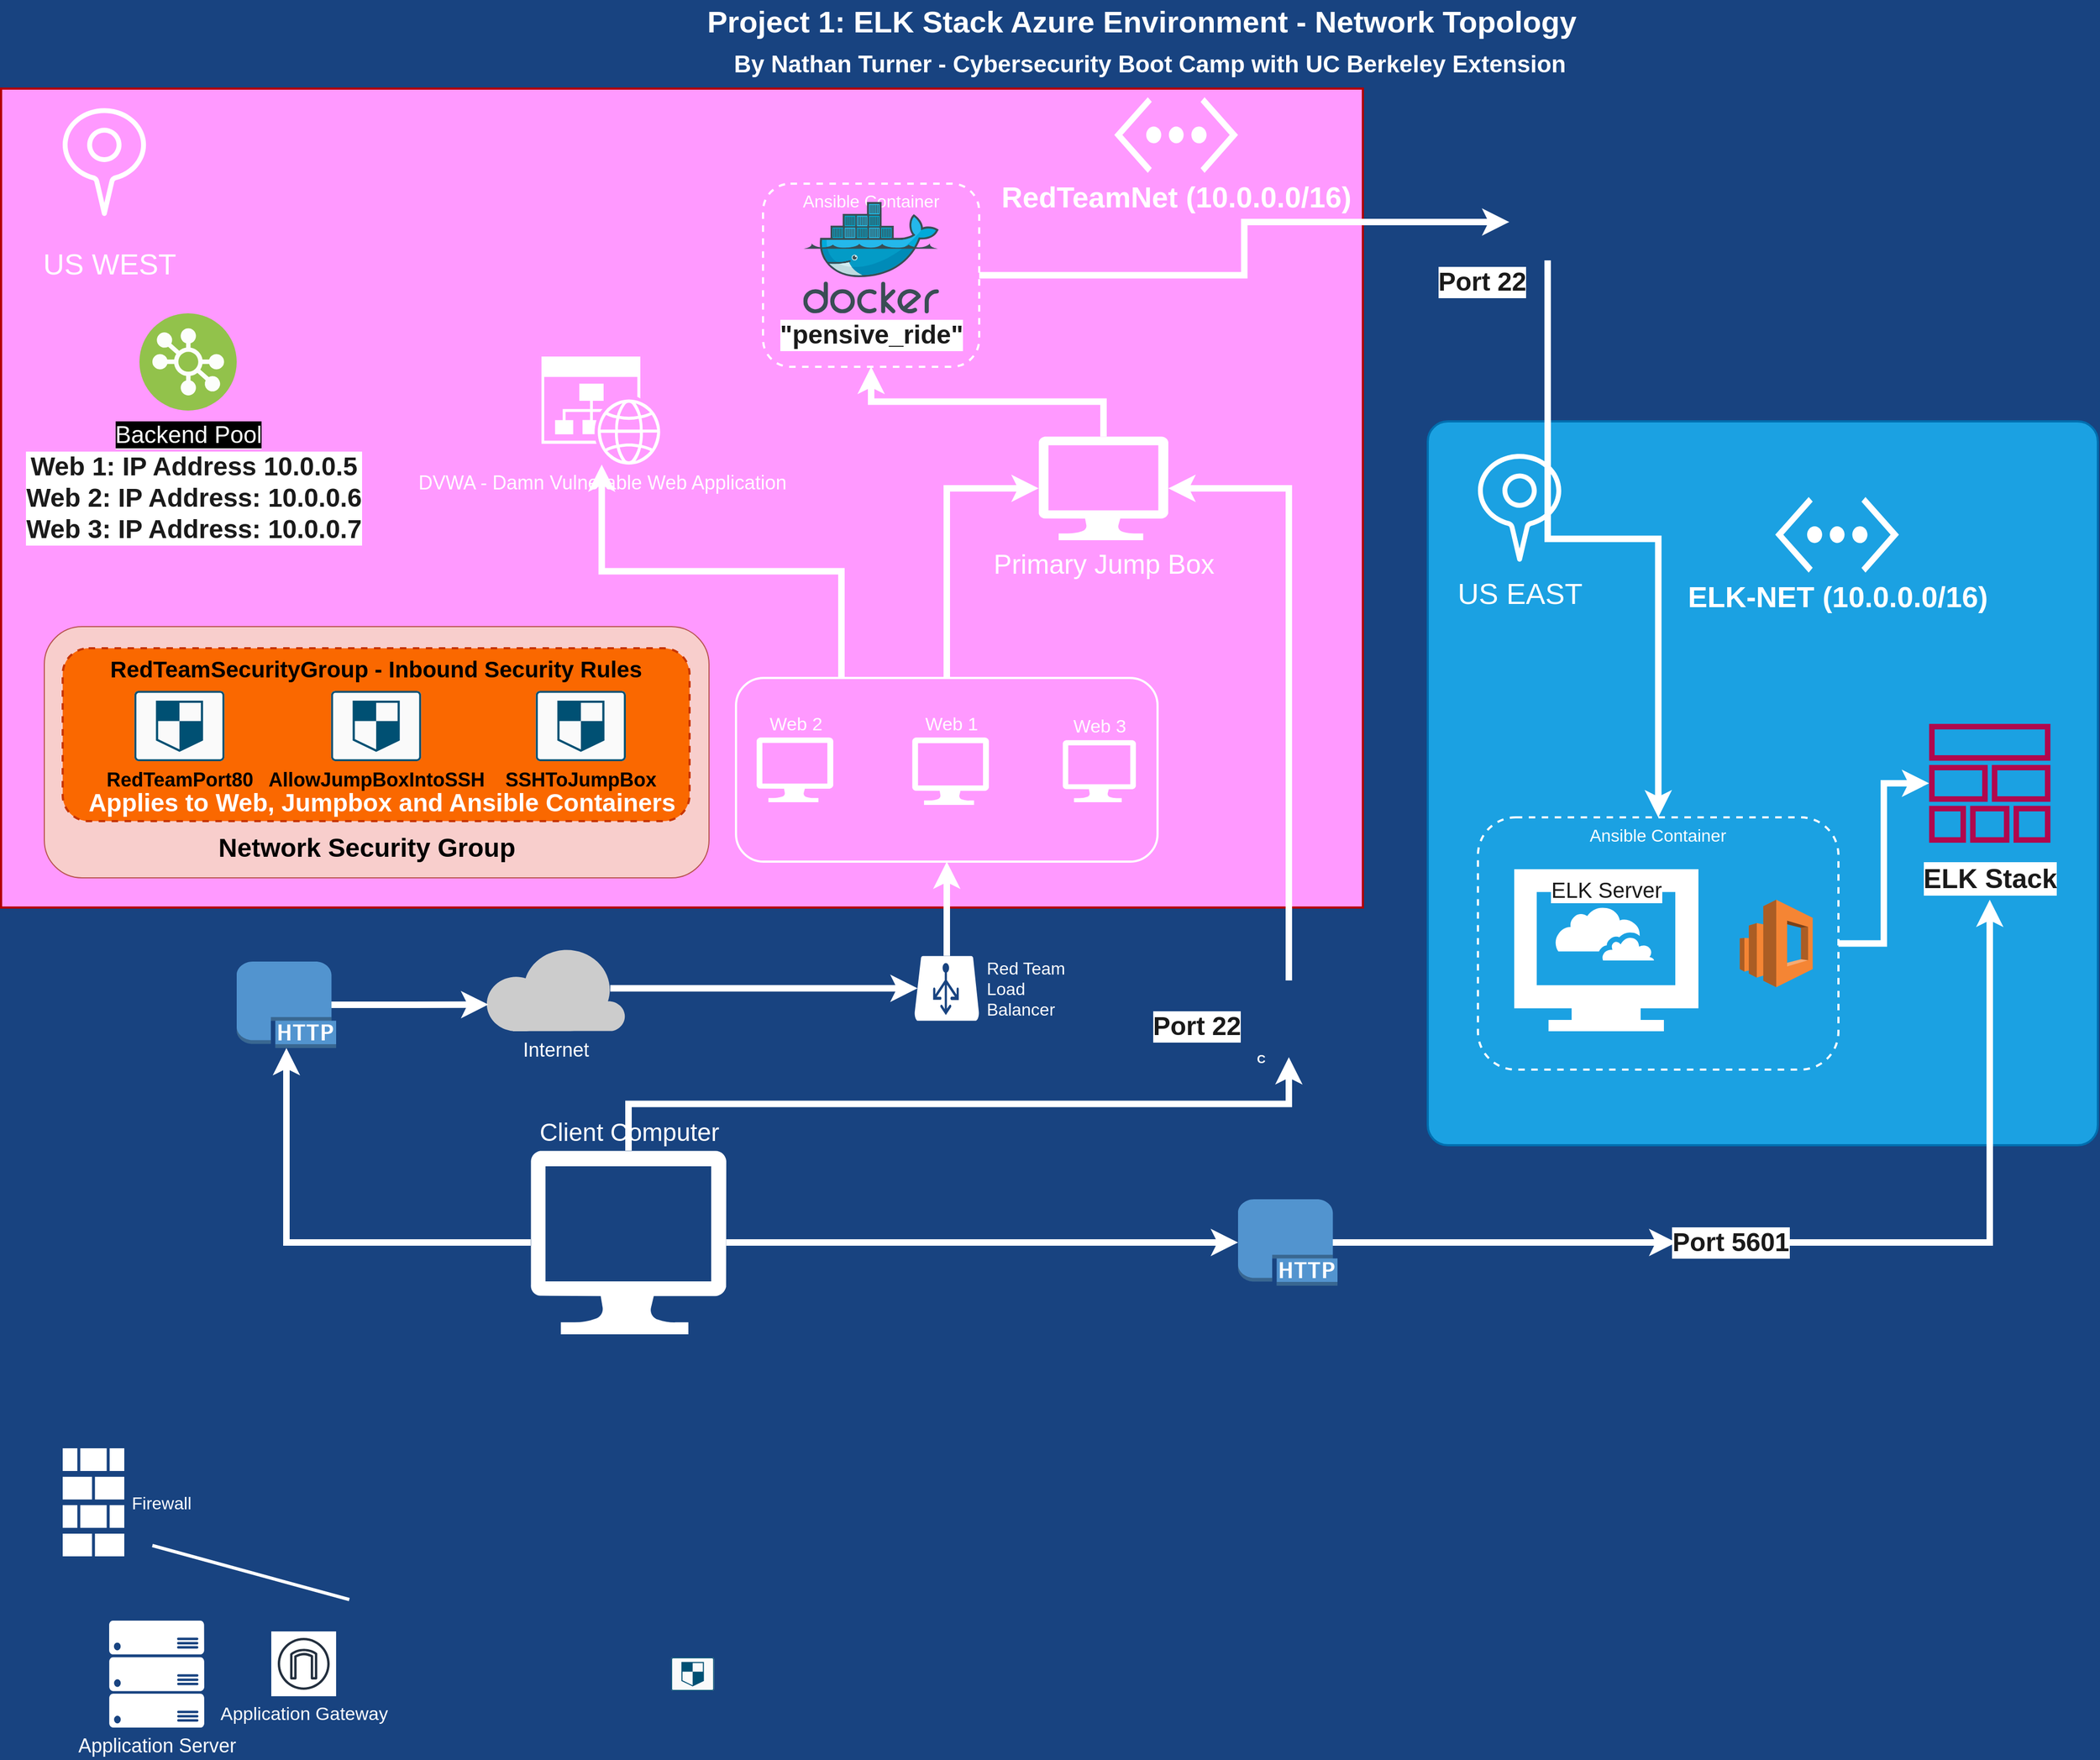 <mxfile version="17.2.4" type="device"><diagram name="Page-1" id="7a6c530e-6e37-e111-ec74-82921da8cc10"><mxGraphModel dx="4478.5" dy="2442" grid="1" gridSize="10" guides="1" tooltips="1" connect="1" arrows="1" fold="1" page="1" pageScale="1.5" pageWidth="1169" pageHeight="826" background="#184380" math="0" shadow="0"><root><mxCell id="0" style=";html=1;"/><mxCell id="1" style=";html=1;" parent="0"/><mxCell id="QRQrrQR3gYL5zSRbixl2-4" value="" style="rounded=0;whiteSpace=wrap;html=1;shadow=0;strokeWidth=2;fillColor=#FF99FF;fontSize=12;fontColor=#ffffff;align=center;strokeColor=#B20000;glass=0;" parent="1" vertex="1"><mxGeometry x="-10" y="-218" width="1260" height="758" as="geometry"/></mxCell><mxCell id="23046e2b9bb16c14-116" value="" style="whiteSpace=wrap;html=1;rounded=1;shadow=0;strokeColor=#006EAF;strokeWidth=2;fillColor=#1ba1e2;fontSize=20;align=center;arcSize=3;verticalAlign=top;spacingTop=4;fontColor=#ffffff;" parent="1" vertex="1"><mxGeometry x="1310" y="90" width="620" height="670" as="geometry"/></mxCell><mxCell id="Pz1ARx2v6KlYOl2m654R-72" value="" style="rounded=1;whiteSpace=wrap;html=1;fontSize=18;fillColor=#f8cecc;strokeColor=#b85450;" parent="1" vertex="1"><mxGeometry x="30" y="280" width="615" height="232.5" as="geometry"/></mxCell><mxCell id="hTROoj4Oew7fwjWLL6-T-73" style="edgeStyle=orthogonalEdgeStyle;rounded=0;jumpSize=18;orthogonalLoop=1;jettySize=auto;html=1;exitX=0.89;exitY=0.5;exitDx=0;exitDy=0;exitPerimeter=0;entryX=0.05;entryY=0.5;entryDx=0;entryDy=0;entryPerimeter=0;fontSize=22;fontColor=#1A1A1A;strokeColor=#FFFFFF;strokeWidth=6;" edge="1" parent="1" source="Pz1ARx2v6KlYOl2m654R-2" target="23046e2b9bb16c14-63"><mxGeometry relative="1" as="geometry"/></mxCell><mxCell id="Pz1ARx2v6KlYOl2m654R-2" value="Internet" style="verticalLabelPosition=bottom;html=1;verticalAlign=top;align=center;strokeColor=none;fillColor=#CCCCCC;shape=mxgraph.azure.cloud;fontSize=18;fontColor=#FFFFFF;" parent="1" vertex="1"><mxGeometry x="437.5" y="575" width="130.5" height="79.5" as="geometry"/></mxCell><mxCell id="hTROoj4Oew7fwjWLL6-T-52" style="edgeStyle=orthogonalEdgeStyle;rounded=0;jumpSize=18;orthogonalLoop=1;jettySize=auto;html=1;exitX=0.5;exitY=0;exitDx=0;exitDy=0;exitPerimeter=0;entryX=0.5;entryY=1;entryDx=0;entryDy=0;fontSize=22;fontColor=#1A1A1A;strokeColor=#FFFFFF;strokeWidth=6;" edge="1" parent="1" source="23046e2b9bb16c14-53" target="Pz1ARx2v6KlYOl2m654R-51"><mxGeometry relative="1" as="geometry"/></mxCell><mxCell id="23046e2b9bb16c14-53" value="&lt;font style=&quot;font-size: 25px&quot; color=&quot;#ffffff&quot;&gt;Primary Jump Box&lt;/font&gt;" style="verticalLabelPosition=bottom;html=1;verticalAlign=top;strokeColor=none;fillColor=#FFFFFF;shape=mxgraph.azure.computer;rounded=0;shadow=0;fontSize=12;fontColor=#000000;align=center;" parent="1" vertex="1"><mxGeometry x="950" y="104" width="120" height="96" as="geometry"/></mxCell><mxCell id="23046e2b9bb16c14-62" value="&lt;font style=&quot;font-size: 16px&quot;&gt;Firewall&lt;/font&gt;" style="shadow=0;dashed=0;html=1;strokeColor=none;labelPosition=right;verticalLabelPosition=middle;verticalAlign=middle;shape=mxgraph.office.concepts.firewall;fillColor=#FFFFFF;rounded=1;fontSize=11;fontColor=#FFFFFF;align=left;spacingLeft=5;" parent="1" vertex="1"><mxGeometry x="47" y="1040.5" width="57" height="100" as="geometry"/></mxCell><mxCell id="hTROoj4Oew7fwjWLL6-T-17" style="edgeStyle=orthogonalEdgeStyle;rounded=0;jumpSize=18;orthogonalLoop=1;jettySize=auto;html=1;exitX=0.5;exitY=0;exitDx=0;exitDy=0;exitPerimeter=0;entryX=0.5;entryY=1;entryDx=0;entryDy=0;fontSize=27;fontColor=#FFFFFF;strokeColor=#FFFFFF;strokeWidth=6;" edge="1" parent="1" source="23046e2b9bb16c14-63" target="Pz1ARx2v6KlYOl2m654R-50"><mxGeometry relative="1" as="geometry"/></mxCell><mxCell id="23046e2b9bb16c14-63" value="&lt;font style=&quot;font-size: 16px&quot;&gt;Red Team&lt;br&gt;&lt;/font&gt;&lt;div style=&quot;font-size: 16px&quot;&gt;&lt;font style=&quot;font-size: 16px&quot;&gt;Load&lt;/font&gt;&lt;/div&gt;&lt;div style=&quot;font-size: 16px&quot;&gt;&lt;font style=&quot;font-size: 16px&quot;&gt;Balancer&lt;/font&gt;&lt;/div&gt;" style="verticalLabelPosition=middle;html=1;verticalAlign=middle;strokeColor=none;fillColor=#FFFFFF;shape=mxgraph.azure.azure_load_balancer;rounded=1;shadow=0;dashed=1;fontSize=11;fontColor=#FFFFFF;align=left;labelPosition=right;spacingLeft=5;" parent="1" vertex="1"><mxGeometry x="835" y="584.75" width="60" height="60" as="geometry"/></mxCell><mxCell id="23046e2b9bb16c14-83" value="C" style="text;html=1;strokeColor=none;fillColor=none;align=center;verticalAlign=middle;whiteSpace=wrap;rounded=1;shadow=0;fontSize=11;fontColor=#FFFFFF;fontStyle=1" parent="1" vertex="1"><mxGeometry x="1146" y="670" width="20" height="20" as="geometry"/></mxCell><mxCell id="23046e2b9bb16c14-113" value="&lt;font style=&quot;font-size: 28px&quot;&gt;Project 1: ELK Stack Azure Environment - Network Topology&lt;/font&gt;" style="text;strokeColor=none;fillColor=none;html=1;fontSize=24;fontStyle=1;verticalAlign=middle;align=center;rounded=0;shadow=0;fontColor=#FFFFFF;" parent="1" vertex="1"><mxGeometry x="290" y="-300" width="1510" height="40" as="geometry"/></mxCell><mxCell id="23046e2b9bb16c14-114" value="&lt;b&gt;&lt;font color=&quot;#ffffff&quot; style=&quot;font-size: 22px&quot;&gt;By Nathan Turner - Cybersecurity Boot Camp with UC Berkeley Extension&lt;/font&gt;&lt;/b&gt;" style="text;html=1;strokeColor=none;fillColor=none;align=center;verticalAlign=middle;whiteSpace=wrap;rounded=0;shadow=0;fontSize=10;fontColor=#009BFF;" parent="1" vertex="1"><mxGeometry x="290" y="-250" width="1526" height="20" as="geometry"/></mxCell><mxCell id="hTROoj4Oew7fwjWLL6-T-27" style="edgeStyle=orthogonalEdgeStyle;rounded=0;jumpSize=18;orthogonalLoop=1;jettySize=auto;html=1;exitX=0.5;exitY=0;exitDx=0;exitDy=0;exitPerimeter=0;entryX=0.5;entryY=1;entryDx=0;entryDy=0;fontSize=27;fontColor=#FFFFFF;strokeColor=#FFFFFF;strokeWidth=6;" edge="1" parent="1" source="Pz1ARx2v6KlYOl2m654R-6" target="hTROoj4Oew7fwjWLL6-T-23"><mxGeometry relative="1" as="geometry"/></mxCell><mxCell id="hTROoj4Oew7fwjWLL6-T-32" style="edgeStyle=orthogonalEdgeStyle;rounded=0;jumpSize=18;orthogonalLoop=1;jettySize=auto;html=1;exitX=1;exitY=0.5;exitDx=0;exitDy=0;exitPerimeter=0;entryX=0;entryY=0.5;entryDx=0;entryDy=0;entryPerimeter=0;fontSize=27;fontColor=#1A1A1A;strokeColor=#FFFFFF;strokeWidth=6;" edge="1" parent="1" source="Pz1ARx2v6KlYOl2m654R-6" target="hTROoj4Oew7fwjWLL6-T-31"><mxGeometry relative="1" as="geometry"/></mxCell><mxCell id="hTROoj4Oew7fwjWLL6-T-61" style="edgeStyle=orthogonalEdgeStyle;rounded=0;jumpSize=18;orthogonalLoop=1;jettySize=auto;html=1;exitX=0;exitY=0.5;exitDx=0;exitDy=0;exitPerimeter=0;entryX=0.5;entryY=1;entryDx=0;entryDy=0;entryPerimeter=0;fontSize=22;fontColor=#1A1A1A;strokeColor=#FFFFFF;strokeWidth=6;" edge="1" parent="1" source="Pz1ARx2v6KlYOl2m654R-6" target="hTROoj4Oew7fwjWLL6-T-6"><mxGeometry relative="1" as="geometry"/></mxCell><mxCell id="Pz1ARx2v6KlYOl2m654R-6" value="&lt;font style=&quot;font-size: 23px&quot;&gt;Client Computer&lt;/font&gt;" style="verticalLabelPosition=top;html=1;verticalAlign=bottom;strokeColor=none;fillColor=#FFFFFF;shape=mxgraph.azure.computer;rounded=0;shadow=0;fontSize=10;fontColor=#FFFFFF;align=center;labelPosition=center;" parent="1" vertex="1"><mxGeometry x="480" y="765" width="181" height="170" as="geometry"/></mxCell><mxCell id="Pz1ARx2v6KlYOl2m654R-8" value="&lt;font style=&quot;font-size: 17px&quot;&gt;Web 3&lt;/font&gt;" style="verticalLabelPosition=top;html=1;verticalAlign=bottom;strokeColor=none;fillColor=#FFFFFF;shape=mxgraph.azure.computer;rounded=0;shadow=0;fontSize=10;fontColor=#FFFFFF;align=center;labelPosition=center;" parent="1" vertex="1"><mxGeometry x="972.25" y="385" width="67.75" height="57.5" as="geometry"/></mxCell><mxCell id="Pz1ARx2v6KlYOl2m654R-7" value="&lt;font style=&quot;font-size: 17px&quot;&gt;Web 2&lt;/font&gt;" style="verticalLabelPosition=top;html=1;verticalAlign=bottom;strokeColor=none;fillColor=#FFFFFF;shape=mxgraph.azure.computer;rounded=0;shadow=0;fontSize=10;fontColor=#FFFFFF;align=center;labelPosition=center;" parent="1" vertex="1"><mxGeometry x="689" y="382.5" width="71" height="60" as="geometry"/></mxCell><mxCell id="Pz1ARx2v6KlYOl2m654R-23" value="&lt;b style=&quot;font-size: 27px&quot;&gt;RedTeamNet (10.0.0.0/16)&lt;br&gt;&lt;br&gt;&lt;/b&gt;" style="verticalLabelPosition=bottom;html=1;verticalAlign=top;align=center;strokeColor=none;fillColor=#FFFFFF;shape=mxgraph.azure.virtual_network;pointerEvents=1;fontSize=18;fontColor=#FFFFFF;" parent="1" vertex="1"><mxGeometry x="1020" y="-210" width="114.5" height="70" as="geometry"/></mxCell><mxCell id="hTROoj4Oew7fwjWLL6-T-66" style="edgeStyle=orthogonalEdgeStyle;rounded=0;jumpSize=18;orthogonalLoop=1;jettySize=auto;html=1;exitX=1;exitY=0.5;exitDx=0;exitDy=0;entryX=0;entryY=0.5;entryDx=0;entryDy=0;fontSize=22;fontColor=#1A1A1A;strokeColor=#FFFFFF;strokeWidth=6;" edge="1" parent="1" source="Pz1ARx2v6KlYOl2m654R-51" target="hTROoj4Oew7fwjWLL6-T-54"><mxGeometry relative="1" as="geometry"/></mxCell><mxCell id="Pz1ARx2v6KlYOl2m654R-51" value="&lt;font style=&quot;font-size: 16px&quot;&gt;Ansible Container&lt;/font&gt;" style="rounded=1;whiteSpace=wrap;html=1;shadow=0;strokeWidth=2;fillColor=none;fontSize=11;fontColor=#FFFFFF;align=center;strokeColor=#FFFFFF;dashed=1;verticalAlign=top;" parent="1" vertex="1"><mxGeometry x="695" y="-130" width="200" height="169.5" as="geometry"/></mxCell><mxCell id="hTROoj4Oew7fwjWLL6-T-25" style="edgeStyle=orthogonalEdgeStyle;rounded=0;jumpSize=18;orthogonalLoop=1;jettySize=auto;html=1;exitX=0.5;exitY=0;exitDx=0;exitDy=0;entryX=0;entryY=0.5;entryDx=0;entryDy=0;entryPerimeter=0;fontSize=27;fontColor=#FFFFFF;strokeColor=#FFFFFF;strokeWidth=6;" edge="1" parent="1" source="Pz1ARx2v6KlYOl2m654R-50" target="23046e2b9bb16c14-53"><mxGeometry relative="1" as="geometry"/></mxCell><mxCell id="hTROoj4Oew7fwjWLL6-T-82" style="edgeStyle=orthogonalEdgeStyle;rounded=0;jumpSize=18;orthogonalLoop=1;jettySize=auto;html=1;exitX=0.25;exitY=0;exitDx=0;exitDy=0;fontSize=22;fontColor=#1A1A1A;strokeColor=#FFFFFF;strokeWidth=6;" edge="1" parent="1" source="Pz1ARx2v6KlYOl2m654R-50" target="Pz1ARx2v6KlYOl2m654R-58"><mxGeometry relative="1" as="geometry"/></mxCell><mxCell id="Pz1ARx2v6KlYOl2m654R-50" value="" style="rounded=1;whiteSpace=wrap;html=1;shadow=0;strokeWidth=2;fillColor=none;fontSize=12;fontColor=#000000;align=center;strokeColor=#FFFFFF;" parent="1" vertex="1"><mxGeometry x="670" y="327.5" width="390" height="170" as="geometry"/></mxCell><mxCell id="Pz1ARx2v6KlYOl2m654R-1" value="&lt;font style=&quot;font-size: 17px&quot;&gt;Web 1&lt;/font&gt;" style="verticalLabelPosition=top;html=1;verticalAlign=bottom;strokeColor=none;fillColor=#FFFFFF;shape=mxgraph.azure.computer;rounded=0;shadow=0;fontSize=10;fontColor=#FFFFFF;align=center;labelPosition=center;" parent="1" vertex="1"><mxGeometry x="833" y="382.5" width="71" height="62.5" as="geometry"/></mxCell><mxCell id="Pz1ARx2v6KlYOl2m654R-58" value="DVWA - Damn Vulnerable Web Application" style="verticalLabelPosition=bottom;html=1;verticalAlign=top;align=center;strokeColor=none;fillColor=#FFFFFF;shape=mxgraph.azure.website_generic;pointerEvents=1;fontSize=18;fontColor=#FFFFFF;" parent="1" vertex="1"><mxGeometry x="490" y="30" width="111.5" height="100" as="geometry"/></mxCell><mxCell id="Pz1ARx2v6KlYOl2m654R-62" value="Application Server" style="verticalLabelPosition=bottom;html=1;verticalAlign=top;align=center;strokeColor=none;fillColor=#FFFFFF;shape=mxgraph.azure.server_rack;fontSize=18;fontColor=#FFFFFF;" parent="1" vertex="1"><mxGeometry x="90" y="1200" width="88" height="99" as="geometry"/></mxCell><mxCell id="QRQrrQR3gYL5zSRbixl2-3" value="Network Security Group" style="text;strokeColor=none;fillColor=none;html=1;fontSize=24;fontStyle=1;verticalAlign=middle;align=center;" parent="1" vertex="1"><mxGeometry x="255" y="462.5" width="145" height="45" as="geometry"/></mxCell><mxCell id="QRQrrQR3gYL5zSRbixl2-7" value="&lt;font color=&quot;#ffffff&quot;&gt;&lt;span style=&quot;font-size: 17px&quot;&gt;Application Gateway&lt;/span&gt;&lt;/font&gt;" style="sketch=0;outlineConnect=0;fontColor=#232F3E;gradientColor=none;strokeColor=#232F3E;fillColor=#ffffff;dashed=0;verticalLabelPosition=bottom;verticalAlign=top;align=center;html=1;fontSize=12;fontStyle=0;aspect=fixed;shape=mxgraph.aws4.resourceIcon;resIcon=mxgraph.aws4.internet_gateway;labelBackgroundColor=none;" parent="1" vertex="1"><mxGeometry x="240" y="1210" width="60" height="60" as="geometry"/></mxCell><mxCell id="Pz1ARx2v6KlYOl2m654R-18" value="&lt;span style=&quot;font-size: 21px&quot;&gt;&lt;b&gt;RedTeamSecurityGroup - Inbound Security Rules&lt;/b&gt;&lt;/span&gt;" style="rounded=1;whiteSpace=wrap;html=1;shadow=0;strokeWidth=2;fillColor=#fa6800;fontSize=11;fontColor=#000000;align=center;strokeColor=#C73500;dashed=1;verticalAlign=top;" parent="1" vertex="1"><mxGeometry x="47" y="300" width="580" height="160" as="geometry"/></mxCell><mxCell id="Pz1ARx2v6KlYOl2m654R-57" value="&lt;font color=&quot;#000000&quot;&gt;&lt;b&gt;RedTeamPort80&lt;/b&gt;&lt;/font&gt;" style="sketch=0;points=[[0.015,0.015,0],[0.985,0.015,0],[0.985,0.985,0],[0.015,0.985,0],[0.25,0,0],[0.5,0,0],[0.75,0,0],[1,0.25,0],[1,0.5,0],[1,0.75,0],[0.75,1,0],[0.5,1,0],[0.25,1,0],[0,0.75,0],[0,0.5,0],[0,0.25,0]];verticalLabelPosition=bottom;html=1;verticalAlign=top;aspect=fixed;align=center;pointerEvents=1;shape=mxgraph.cisco19.rect;prIcon=shield;fillColor=#FAFAFA;strokeColor=#005073;fontSize=18;fontColor=#FFFFFF;" parent="1" vertex="1"><mxGeometry x="113.4" y="339.5" width="83.2" height="65" as="geometry"/></mxCell><mxCell id="Pz1ARx2v6KlYOl2m654R-69" value="&lt;font color=&quot;#000000&quot;&gt;&lt;b&gt;AllowJumpBoxIntoSSH&lt;/b&gt;&lt;/font&gt;" style="sketch=0;points=[[0.015,0.015,0],[0.985,0.015,0],[0.985,0.985,0],[0.015,0.985,0],[0.25,0,0],[0.5,0,0],[0.75,0,0],[1,0.25,0],[1,0.5,0],[1,0.75,0],[0.75,1,0],[0.5,1,0],[0.25,1,0],[0,0.75,0],[0,0.5,0],[0,0.25,0]];verticalLabelPosition=bottom;html=1;verticalAlign=top;aspect=fixed;align=center;pointerEvents=1;shape=mxgraph.cisco19.rect;prIcon=shield;fillColor=#FAFAFA;strokeColor=#005073;fontSize=18;fontColor=#FFFFFF;" parent="1" vertex="1"><mxGeometry x="295.4" y="339.5" width="83.2" height="65" as="geometry"/></mxCell><mxCell id="Pz1ARx2v6KlYOl2m654R-70" value="&lt;font color=&quot;#000000&quot;&gt;&lt;b&gt;SSHToJumpBox&lt;/b&gt;&lt;/font&gt;" style="sketch=0;points=[[0.015,0.015,0],[0.985,0.015,0],[0.985,0.985,0],[0.015,0.985,0],[0.25,0,0],[0.5,0,0],[0.75,0,0],[1,0.25,0],[1,0.5,0],[1,0.75,0],[0.75,1,0],[0.5,1,0],[0.25,1,0],[0,0.75,0],[0,0.5,0],[0,0.25,0]];verticalLabelPosition=bottom;html=1;verticalAlign=top;aspect=fixed;align=center;pointerEvents=1;shape=mxgraph.cisco19.rect;prIcon=shield;fillColor=#FAFAFA;strokeColor=#005073;fontSize=18;fontColor=#FFFFFF;" parent="1" vertex="1"><mxGeometry x="484.8" y="339.5" width="83.2" height="65" as="geometry"/></mxCell><mxCell id="QRQrrQR3gYL5zSRbixl2-55" value="&lt;font style=&quot;font-size: 23px&quot;&gt;Applies to Web, Jumpbox and Ansible Containers&lt;/font&gt;" style="text;strokeColor=none;fillColor=none;html=1;fontSize=24;fontStyle=1;verticalAlign=middle;align=center;labelBackgroundColor=none;fontColor=#FFFFFF;" parent="1" vertex="1"><mxGeometry x="292" y="422.5" width="100" height="40" as="geometry"/></mxCell><mxCell id="QRQrrQR3gYL5zSRbixl2-57" value="&lt;font color=&quot;#ffffff&quot; style=&quot;background-color: rgb(0 , 0 , 0) ; font-size: 22px&quot;&gt;Backend Pool&lt;/font&gt;" style="aspect=fixed;perimeter=ellipsePerimeter;html=1;align=center;shadow=0;dashed=0;fontColor=#4277BB;labelBackgroundColor=#ffffff;fontSize=12;spacingTop=3;image;image=img/lib/ibm/vpc/LoadBalancerPool.svg;" parent="1" vertex="1"><mxGeometry x="118" y="-10" width="90" height="90" as="geometry"/></mxCell><mxCell id="QRQrrQR3gYL5zSRbixl2-69" value="" style="sketch=0;points=[[0.015,0.015,0],[0.985,0.015,0],[0.985,0.985,0],[0.015,0.985,0],[0.25,0,0],[0.5,0,0],[0.75,0,0],[1,0.25,0],[1,0.5,0],[1,0.75,0],[0.75,1,0],[0.5,1,0],[0.25,1,0],[0,0.75,0],[0,0.5,0],[0,0.25,0]];verticalLabelPosition=bottom;html=1;verticalAlign=top;aspect=fixed;align=center;pointerEvents=1;shape=mxgraph.cisco19.rect;prIcon=shield;fillColor=#FAFAFA;strokeColor=#005073;rounded=0;glass=0;labelBackgroundColor=#000000;fontSize=21;fontColor=#FFFFFF;" parent="1" vertex="1"><mxGeometry x="610" y="1234" width="39.68" height="31" as="geometry"/></mxCell><mxCell id="hTROoj4Oew7fwjWLL6-T-1" style="html=1;startArrow=none;startFill=0;startSize=10;endArrow=none;endFill=0;endSize=10;strokeWidth=3;fontSize=11;fontColor=#FFFFFF;strokeColor=#FFFFFF;rounded=0;entryX=0.424;entryY=0.936;entryDx=0;entryDy=0;entryPerimeter=0;" edge="1" parent="1"><mxGeometry relative="1" as="geometry"><mxPoint x="312.18" y="1180.5" as="sourcePoint"/><mxPoint x="129.998" y="1130.5" as="targetPoint"/></mxGeometry></mxCell><mxCell id="hTROoj4Oew7fwjWLL6-T-62" style="edgeStyle=orthogonalEdgeStyle;rounded=0;jumpSize=18;orthogonalLoop=1;jettySize=auto;html=1;exitX=0.95;exitY=0.5;exitDx=0;exitDy=0;exitPerimeter=0;entryX=0.025;entryY=0.689;entryDx=0;entryDy=0;entryPerimeter=0;fontSize=22;fontColor=#1A1A1A;strokeColor=#FFFFFF;strokeWidth=6;" edge="1" parent="1" source="hTROoj4Oew7fwjWLL6-T-6" target="Pz1ARx2v6KlYOl2m654R-2"><mxGeometry relative="1" as="geometry"/></mxCell><mxCell id="hTROoj4Oew7fwjWLL6-T-6" value="" style="outlineConnect=0;dashed=0;verticalLabelPosition=bottom;verticalAlign=top;align=center;html=1;shape=mxgraph.aws3.http_protocol;fillColor=#5294CF;gradientColor=none;" vertex="1" parent="1"><mxGeometry x="208.0" y="590" width="92" height="80" as="geometry"/></mxCell><mxCell id="hTROoj4Oew7fwjWLL6-T-10" value="" style="sketch=0;aspect=fixed;html=1;points=[];align=center;image;fontSize=12;image=img/lib/mscae/Docker.svg;fontColor=#FFFFFF;" vertex="1" parent="1"><mxGeometry x="732.19" y="-113" width="125.61" height="103" as="geometry"/></mxCell><mxCell id="hTROoj4Oew7fwjWLL6-T-11" value="" style="sketch=0;outlineConnect=0;fontColor=#232F3E;gradientColor=none;fillColor=#FFFFFF;strokeColor=none;dashed=0;verticalLabelPosition=bottom;verticalAlign=top;align=center;html=1;fontSize=12;fontStyle=0;aspect=fixed;shape=mxgraph.aws4.location_service_place;" vertex="1" parent="1"><mxGeometry x="1356.45" y="120" width="77.08" height="100" as="geometry"/></mxCell><mxCell id="hTROoj4Oew7fwjWLL6-T-12" value="&lt;font color=&quot;#ffffff&quot;&gt;US WEST&lt;/font&gt;" style="text;html=1;align=center;verticalAlign=middle;resizable=0;points=[];autosize=1;strokeColor=none;fillColor=none;fontSize=27;fontColor=#000000;" vertex="1" parent="1"><mxGeometry x="20.0" y="-75" width="140" height="40" as="geometry"/></mxCell><mxCell id="hTROoj4Oew7fwjWLL6-T-21" style="edgeStyle=orthogonalEdgeStyle;rounded=0;jumpSize=18;orthogonalLoop=1;jettySize=auto;html=1;exitX=0.5;exitY=1;exitDx=0;exitDy=0;exitPerimeter=0;fontSize=27;fontColor=#FFFFFF;strokeColor=#FFFFFF;strokeWidth=6;" edge="1" parent="1" source="hTROoj4Oew7fwjWLL6-T-6" target="hTROoj4Oew7fwjWLL6-T-6"><mxGeometry relative="1" as="geometry"/></mxCell><mxCell id="hTROoj4Oew7fwjWLL6-T-28" style="edgeStyle=orthogonalEdgeStyle;rounded=0;jumpSize=18;orthogonalLoop=1;jettySize=auto;html=1;exitX=0.5;exitY=0;exitDx=0;exitDy=0;entryX=1;entryY=0.5;entryDx=0;entryDy=0;entryPerimeter=0;fontSize=27;fontColor=#FFFFFF;strokeColor=#FFFFFF;strokeWidth=6;" edge="1" parent="1" source="hTROoj4Oew7fwjWLL6-T-23" target="23046e2b9bb16c14-53"><mxGeometry relative="1" as="geometry"/></mxCell><mxCell id="hTROoj4Oew7fwjWLL6-T-23" value="" style="shape=image;html=1;verticalAlign=top;verticalLabelPosition=bottom;labelBackgroundColor=#ffffff;imageAspect=0;aspect=fixed;image=https://cdn3.iconfinder.com/data/icons/lynx/16x16/places/gnome-fs-ssh.png;fontSize=27;fontColor=#FFFFFF;fillColor=#FFFFFF;" vertex="1" parent="1"><mxGeometry x="1146" y="607.5" width="71" height="71" as="geometry"/></mxCell><mxCell id="hTROoj4Oew7fwjWLL6-T-29" value="Port 22" style="text;strokeColor=none;fillColor=none;html=1;fontSize=24;fontStyle=1;verticalAlign=middle;align=center;labelBackgroundColor=#FFFFFF;fontColor=#1A1A1A;" vertex="1" parent="1"><mxGeometry x="1046" y="630" width="100" height="40" as="geometry"/></mxCell><mxCell id="hTROoj4Oew7fwjWLL6-T-71" style="edgeStyle=orthogonalEdgeStyle;rounded=0;jumpSize=18;orthogonalLoop=1;jettySize=auto;html=1;exitX=0.95;exitY=0.5;exitDx=0;exitDy=0;exitPerimeter=0;fontSize=22;fontColor=#1A1A1A;strokeColor=#FFFFFF;strokeWidth=6;" edge="1" parent="1" source="hTROoj4Oew7fwjWLL6-T-31" target="hTROoj4Oew7fwjWLL6-T-33"><mxGeometry relative="1" as="geometry"/></mxCell><mxCell id="hTROoj4Oew7fwjWLL6-T-31" value="" style="outlineConnect=0;dashed=0;verticalLabelPosition=bottom;verticalAlign=top;align=center;html=1;shape=mxgraph.aws3.http_protocol;fillColor=#5294CF;gradientColor=none;" vertex="1" parent="1"><mxGeometry x="1134.5" y="810" width="92" height="80" as="geometry"/></mxCell><mxCell id="hTROoj4Oew7fwjWLL6-T-72" style="edgeStyle=orthogonalEdgeStyle;rounded=0;jumpSize=18;orthogonalLoop=1;jettySize=auto;html=1;exitX=1;exitY=0.5;exitDx=0;exitDy=0;entryX=0.5;entryY=1;entryDx=0;entryDy=0;fontSize=22;fontColor=#1A1A1A;strokeColor=#FFFFFF;strokeWidth=6;" edge="1" parent="1" source="hTROoj4Oew7fwjWLL6-T-33" target="hTROoj4Oew7fwjWLL6-T-41"><mxGeometry relative="1" as="geometry"/></mxCell><mxCell id="hTROoj4Oew7fwjWLL6-T-33" value="Port 5601" style="text;strokeColor=none;fillColor=none;html=1;fontSize=24;fontStyle=1;verticalAlign=middle;align=center;labelBackgroundColor=#FFFFFF;fontColor=#1A1A1A;" vertex="1" parent="1"><mxGeometry x="1540" y="830" width="100" height="40" as="geometry"/></mxCell><mxCell id="hTROoj4Oew7fwjWLL6-T-34" value="" style="outlineConnect=0;dashed=0;verticalLabelPosition=bottom;verticalAlign=top;align=center;html=1;shape=mxgraph.aws3.elasticsearch_service;fillColor=#F58534;gradientColor=none;labelBackgroundColor=#FFFFFF;fontSize=27;fontColor=#1A1A1A;" vertex="1" parent="1"><mxGeometry x="1598.7" y="532.75" width="67.5" height="81" as="geometry"/></mxCell><mxCell id="hTROoj4Oew7fwjWLL6-T-37" value="ELK Server" style="sketch=0;html=1;aspect=fixed;strokeColor=none;shadow=0;align=center;verticalAlign=top;fillColor=#FFFFFF;shape=mxgraph.gcp2.cloud_computer;labelBackgroundColor=#FFFFFF;fontSize=20;fontColor=#1A1A1A;" vertex="1" parent="1"><mxGeometry x="1390" y="504.5" width="170.45" height="150" as="geometry"/></mxCell><mxCell id="hTROoj4Oew7fwjWLL6-T-68" style="edgeStyle=orthogonalEdgeStyle;rounded=0;jumpSize=18;orthogonalLoop=1;jettySize=auto;html=1;exitX=1;exitY=0.5;exitDx=0;exitDy=0;fontSize=22;fontColor=#1A1A1A;strokeColor=#FFFFFF;strokeWidth=6;" edge="1" parent="1" source="hTROoj4Oew7fwjWLL6-T-38" target="hTROoj4Oew7fwjWLL6-T-40"><mxGeometry relative="1" as="geometry"/></mxCell><mxCell id="hTROoj4Oew7fwjWLL6-T-38" value="&lt;font style=&quot;font-size: 16px&quot;&gt;Ansible Container&lt;/font&gt;" style="rounded=1;whiteSpace=wrap;html=1;shadow=0;strokeWidth=2;fillColor=none;fontSize=11;fontColor=#FFFFFF;align=center;strokeColor=#FFFFFF;dashed=1;verticalAlign=top;" vertex="1" parent="1"><mxGeometry x="1356.45" y="456.5" width="333.55" height="233.5" as="geometry"/></mxCell><mxCell id="hTROoj4Oew7fwjWLL6-T-40" value="" style="sketch=0;outlineConnect=0;fontColor=#232F3E;gradientColor=none;fillColor=#B0084D;strokeColor=none;dashed=0;verticalLabelPosition=bottom;verticalAlign=top;align=center;html=1;fontSize=12;fontStyle=0;aspect=fixed;pointerEvents=1;shape=mxgraph.aws4.stack;labelBackgroundColor=#FFFFFF;" vertex="1" parent="1"><mxGeometry x="1773.56" y="370" width="112.89" height="110" as="geometry"/></mxCell><mxCell id="hTROoj4Oew7fwjWLL6-T-41" value="&lt;font style=&quot;font-size: 25px&quot;&gt;ELK Stack&lt;/font&gt;" style="text;strokeColor=none;fillColor=none;html=1;fontSize=24;fontStyle=1;verticalAlign=middle;align=center;labelBackgroundColor=#FFFFFF;fontColor=#1A1A1A;" vertex="1" parent="1"><mxGeometry x="1746" y="492.75" width="168" height="40" as="geometry"/></mxCell><mxCell id="hTROoj4Oew7fwjWLL6-T-42" value="&lt;b style=&quot;font-size: 27px&quot;&gt;ELK-NET (10.0.0.0/16)&lt;br&gt;&lt;/b&gt;" style="verticalLabelPosition=bottom;html=1;verticalAlign=top;align=center;strokeColor=none;fillColor=#FFFFFF;shape=mxgraph.azure.virtual_network;pointerEvents=1;fontSize=18;fontColor=#FFFFFF;" vertex="1" parent="1"><mxGeometry x="1631.5" y="160" width="114.5" height="70" as="geometry"/></mxCell><mxCell id="hTROoj4Oew7fwjWLL6-T-43" value="&lt;font color=&quot;#ffffff&quot;&gt;US EAST&lt;/font&gt;" style="text;html=1;align=center;verticalAlign=middle;resizable=0;points=[];autosize=1;strokeColor=none;fillColor=none;fontSize=27;fontColor=#000000;" vertex="1" parent="1"><mxGeometry x="1329.99" y="230" width="130" height="40" as="geometry"/></mxCell><mxCell id="hTROoj4Oew7fwjWLL6-T-44" value="" style="sketch=0;outlineConnect=0;fontColor=#232F3E;gradientColor=none;fillColor=#FFFFFF;strokeColor=none;dashed=0;verticalLabelPosition=bottom;verticalAlign=top;align=center;html=1;fontSize=12;fontStyle=0;aspect=fixed;shape=mxgraph.aws4.location_service_place;" vertex="1" parent="1"><mxGeometry x="47" y="-200" width="77.08" height="100" as="geometry"/></mxCell><mxCell id="hTROoj4Oew7fwjWLL6-T-45" value="&quot;pensive_ride&quot;" style="text;strokeColor=none;fillColor=none;html=1;fontSize=24;fontStyle=1;verticalAlign=middle;align=center;labelBackgroundColor=#FFFFFF;fontColor=#1A1A1A;" vertex="1" parent="1"><mxGeometry x="745" y="-10" width="100" height="40" as="geometry"/></mxCell><mxCell id="hTROoj4Oew7fwjWLL6-T-55" value="Port 22" style="text;strokeColor=none;fillColor=none;html=1;fontSize=24;fontStyle=1;verticalAlign=middle;align=center;labelBackgroundColor=#FFFFFF;fontColor=#1A1A1A;" vertex="1" parent="1"><mxGeometry x="1310" y="-59" width="100" height="40" as="geometry"/></mxCell><mxCell id="hTROoj4Oew7fwjWLL6-T-67" style="edgeStyle=orthogonalEdgeStyle;rounded=0;jumpSize=18;orthogonalLoop=1;jettySize=auto;html=1;exitX=0.5;exitY=1;exitDx=0;exitDy=0;fontSize=22;fontColor=#1A1A1A;strokeColor=#FFFFFF;strokeWidth=6;" edge="1" parent="1" source="hTROoj4Oew7fwjWLL6-T-54" target="hTROoj4Oew7fwjWLL6-T-38"><mxGeometry relative="1" as="geometry"/></mxCell><mxCell id="hTROoj4Oew7fwjWLL6-T-54" value="" style="shape=image;html=1;verticalAlign=top;verticalLabelPosition=bottom;labelBackgroundColor=#ffffff;imageAspect=0;aspect=fixed;image=https://cdn3.iconfinder.com/data/icons/lynx/16x16/places/gnome-fs-ssh.png;fontSize=27;fontColor=#FFFFFF;fillColor=#FFFFFF;" vertex="1" parent="1"><mxGeometry x="1385.45" y="-130" width="71" height="71" as="geometry"/></mxCell><mxCell id="hTROoj4Oew7fwjWLL6-T-83" value="Web 1: IP Address 10.0.0.5&lt;br&gt;Web 2: IP Address: 10.0.0.6&lt;br&gt;Web 3: IP Address: 10.0.0.7" style="text;strokeColor=none;fillColor=none;html=1;fontSize=24;fontStyle=1;verticalAlign=middle;align=center;labelBackgroundColor=#FFFFFF;fontColor=#1A1A1A;" vertex="1" parent="1"><mxGeometry x="118" y="141" width="100" height="40" as="geometry"/></mxCell></root></mxGraphModel></diagram></mxfile>